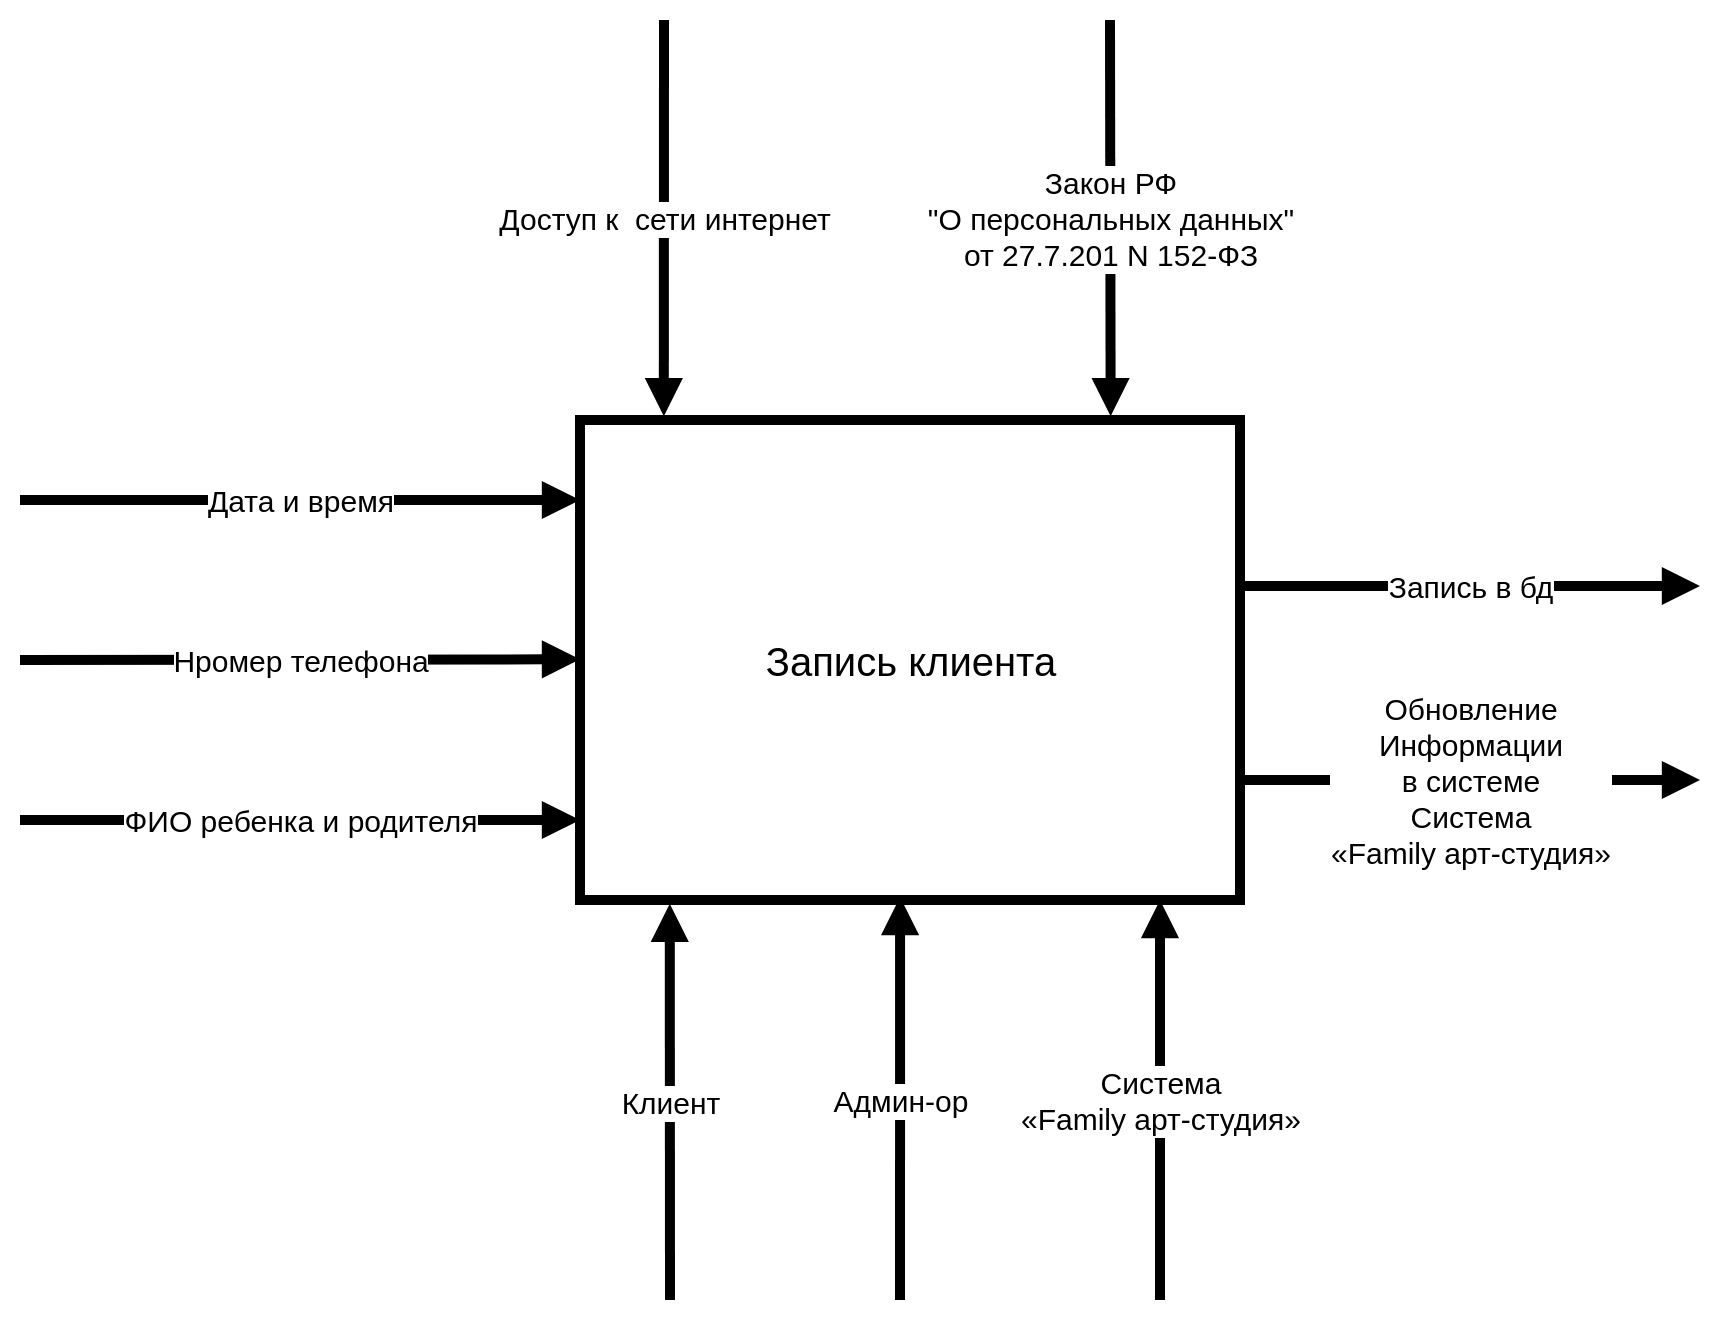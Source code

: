 <mxfile version="13.1.14" type="github">
  <diagram id="umUKt08_b0THqYxB4QMx" name="Page-1">
    <mxGraphModel dx="978" dy="1147" grid="1" gridSize="10" guides="1" tooltips="1" connect="1" arrows="1" fold="1" page="1" pageScale="1" pageWidth="827" pageHeight="1169" math="0" shadow="0">
      <root>
        <mxCell id="0" />
        <mxCell id="1" parent="0" />
        <mxCell id="K8WBdkXXQI6Gq19Ea8D1-6" value="&lt;font style=&quot;font-size: 15px;&quot;&gt;&lt;font style=&quot;font-size: 15px;&quot;&gt;Доступ к&amp;nbsp; сети интернет&lt;/font&gt;&lt;br style=&quot;font-size: 15px;&quot;&gt;&lt;/font&gt;" style="endArrow=block;endFill=1;endSize=6;html=1;strokeWidth=5;entryX=0.127;entryY=-0.008;entryDx=0;entryDy=0;fontSize=15;entryPerimeter=0;" parent="1" target="K8WBdkXXQI6Gq19Ea8D1-16" edge="1">
          <mxGeometry width="100" relative="1" as="geometry">
            <mxPoint x="602" y="200" as="sourcePoint" />
            <mxPoint x="700" y="415" as="targetPoint" />
          </mxGeometry>
        </mxCell>
        <mxCell id="K8WBdkXXQI6Gq19Ea8D1-8" value="&lt;div style=&quot;font-size: 15px;&quot;&gt;&lt;font style=&quot;font-size: 15px;&quot;&gt;&lt;span style=&quot;font-size: 15px;&quot;&gt;Закон РФ&lt;/span&gt;&lt;/font&gt;&lt;/div&gt;&lt;div style=&quot;font-size: 15px;&quot;&gt;&lt;font style=&quot;font-size: 15px;&quot;&gt;&lt;span style=&quot;font-size: 15px;&quot;&gt; &quot;О персональных данных&quot;&lt;/span&gt;&lt;/font&gt;&lt;/div&gt;&lt;div style=&quot;font-size: 15px;&quot;&gt;&lt;font style=&quot;font-size: 15px;&quot;&gt;&lt;span style=&quot;font-size: 15px;&quot;&gt; от 27.7.201 N 152-ФЗ&lt;/span&gt;&lt;/font&gt;&lt;/div&gt;" style="endArrow=block;endFill=1;endSize=6;html=1;strokeWidth=5;fontSize=15;entryX=0.804;entryY=-0.008;entryDx=0;entryDy=0;entryPerimeter=0;" parent="1" target="K8WBdkXXQI6Gq19Ea8D1-16" edge="1">
          <mxGeometry width="100" relative="1" as="geometry">
            <mxPoint x="825" y="200" as="sourcePoint" />
            <mxPoint x="1010" y="400" as="targetPoint" />
          </mxGeometry>
        </mxCell>
        <mxCell id="K8WBdkXXQI6Gq19Ea8D1-11" value="&lt;font style=&quot;font-size: 15px;&quot;&gt;Клиент&lt;/font&gt;" style="endArrow=block;endFill=1;endSize=6;html=1;strokeWidth=5;entryX=0.136;entryY=1.008;entryDx=0;entryDy=0;fontSize=15;entryPerimeter=0;" parent="1" target="K8WBdkXXQI6Gq19Ea8D1-16" edge="1">
          <mxGeometry width="100" relative="1" as="geometry">
            <mxPoint x="605" y="840" as="sourcePoint" />
            <mxPoint x="600" y="601" as="targetPoint" />
          </mxGeometry>
        </mxCell>
        <mxCell id="K8WBdkXXQI6Gq19Ea8D1-13" value="&lt;font style=&quot;font-size: 15px;&quot;&gt;Админ-ор&lt;/font&gt;" style="endArrow=block;endFill=1;endSize=6;html=1;strokeWidth=5;entryX=0.485;entryY=0.994;entryDx=0;entryDy=0;entryPerimeter=0;fontSize=15;" parent="1" target="K8WBdkXXQI6Gq19Ea8D1-16" edge="1">
          <mxGeometry width="100" relative="1" as="geometry">
            <mxPoint x="720" y="840" as="sourcePoint" />
            <mxPoint x="920" y="600" as="targetPoint" />
          </mxGeometry>
        </mxCell>
        <mxCell id="K8WBdkXXQI6Gq19Ea8D1-14" style="edgeStyle=orthogonalEdgeStyle;rounded=0;orthogonalLoop=1;jettySize=auto;html=1;exitX=0.5;exitY=1;exitDx=0;exitDy=0;targetPerimeterSpacing=0;strokeWidth=5;fontSize=15;" parent="1" edge="1">
          <mxGeometry relative="1" as="geometry">
            <mxPoint x="775" y="740.0" as="sourcePoint" />
            <mxPoint x="775" y="740.0" as="targetPoint" />
          </mxGeometry>
        </mxCell>
        <mxCell id="K8WBdkXXQI6Gq19Ea8D1-16" value="&lt;font style=&quot;font-size: 20px&quot;&gt;Запись клиента&lt;br&gt;&lt;/font&gt;" style="html=1;strokeWidth=5;fontSize=15;" parent="1" vertex="1">
          <mxGeometry x="560" y="400" width="330" height="240" as="geometry" />
        </mxCell>
        <mxCell id="K8WBdkXXQI6Gq19Ea8D1-17" value="&lt;div&gt;&lt;font style=&quot;font-size: 15px&quot;&gt;Система&lt;/font&gt; &lt;br&gt;&lt;/div&gt;&lt;div&gt;«Family арт-студия»&lt;/div&gt;" style="endArrow=block;endFill=1;endSize=6;html=1;strokeWidth=5;fontSize=15;" parent="1" edge="1">
          <mxGeometry width="100" relative="1" as="geometry">
            <mxPoint x="850" y="840" as="sourcePoint" />
            <mxPoint x="850" y="640" as="targetPoint" />
          </mxGeometry>
        </mxCell>
        <mxCell id="K8WBdkXXQI6Gq19Ea8D1-18" value="&lt;font style=&quot;font-size: 15px;&quot;&gt;Дата и время&lt;br style=&quot;font-size: 15px;&quot;&gt;&lt;/font&gt;" style="endArrow=block;endFill=1;endSize=6;html=1;strokeWidth=5;fontSize=15;" parent="1" edge="1">
          <mxGeometry width="100" relative="1" as="geometry">
            <mxPoint x="280" y="440" as="sourcePoint" />
            <mxPoint x="560" y="440" as="targetPoint" />
          </mxGeometry>
        </mxCell>
        <mxCell id="K8WBdkXXQI6Gq19Ea8D1-19" value="&lt;font style=&quot;font-size: 15px;&quot;&gt;Нромер телефона&lt;br style=&quot;font-size: 15px;&quot;&gt;&lt;/font&gt;" style="endArrow=block;endFill=1;endSize=6;html=1;strokeWidth=5;fontSize=15;" parent="1" edge="1">
          <mxGeometry width="100" relative="1" as="geometry">
            <mxPoint x="280" y="520" as="sourcePoint" />
            <mxPoint x="560" y="519.66" as="targetPoint" />
          </mxGeometry>
        </mxCell>
        <mxCell id="K8WBdkXXQI6Gq19Ea8D1-21" value="&lt;font style=&quot;font-size: 15px;&quot;&gt;ФИО ребенка и родителя&lt;br style=&quot;font-size: 15px;&quot;&gt;&lt;/font&gt;" style="endArrow=block;endFill=1;endSize=6;html=1;strokeWidth=5;fontSize=15;" parent="1" edge="1">
          <mxGeometry width="100" relative="1" as="geometry">
            <mxPoint x="280" y="600" as="sourcePoint" />
            <mxPoint x="560" y="600" as="targetPoint" />
          </mxGeometry>
        </mxCell>
        <mxCell id="jKVN0mNPJ5Zp9i4Ilye9-2" value="Запись в бд" style="endArrow=block;endFill=1;endSize=6;html=1;strokeWidth=5;fontSize=15;exitX=0.997;exitY=0.346;exitDx=0;exitDy=0;exitPerimeter=0;" parent="1" source="K8WBdkXXQI6Gq19Ea8D1-16" edge="1">
          <mxGeometry width="100" relative="1" as="geometry">
            <mxPoint x="1090" y="650.0" as="sourcePoint" />
            <mxPoint x="1120" y="483" as="targetPoint" />
          </mxGeometry>
        </mxCell>
        <mxCell id="jKVN0mNPJ5Zp9i4Ilye9-3" value="&lt;div&gt;Обновление &lt;br&gt;&lt;/div&gt;&lt;div&gt;Информации&lt;/div&gt;&lt;div&gt;в системе&lt;br&gt;&lt;/div&gt;&lt;div&gt;&lt;font style=&quot;font-size: 15px&quot;&gt;Система&lt;/font&gt; &lt;br&gt;&lt;/div&gt;&lt;div&gt;«Family арт-студия»&lt;/div&gt;" style="endArrow=block;endFill=1;endSize=6;html=1;strokeWidth=5;fontSize=15;exitX=1;exitY=0.75;exitDx=0;exitDy=0;" parent="1" source="K8WBdkXXQI6Gq19Ea8D1-16" edge="1">
          <mxGeometry width="100" relative="1" as="geometry">
            <mxPoint x="910" y="560.04" as="sourcePoint" />
            <mxPoint x="1120" y="580" as="targetPoint" />
          </mxGeometry>
        </mxCell>
      </root>
    </mxGraphModel>
  </diagram>
</mxfile>
